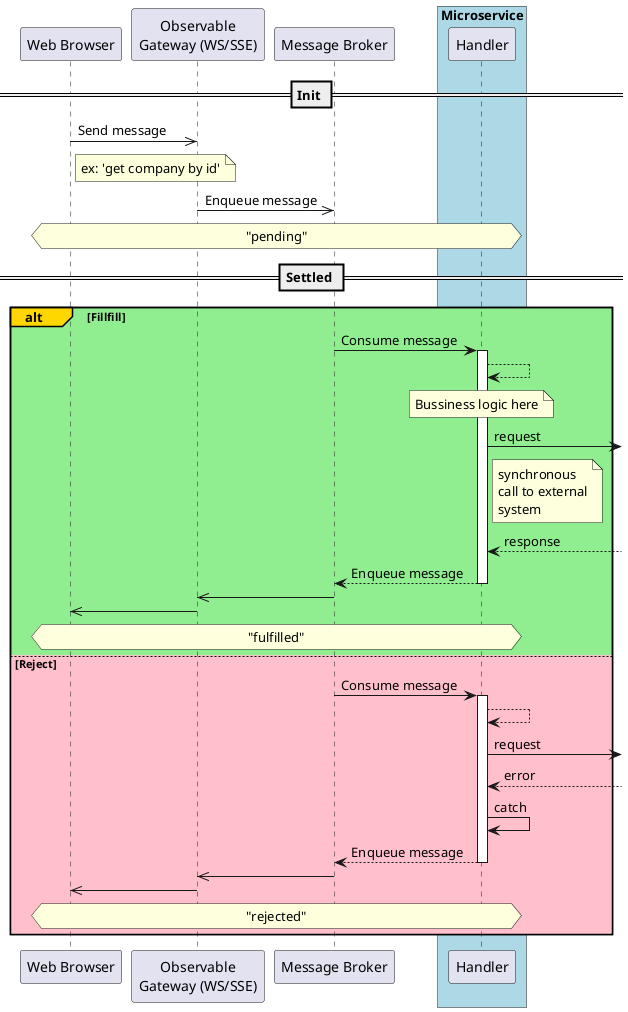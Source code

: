 @startuml
participant "Web Browser" as WebBrowser
participant "Observable\nGateway (WS/SSE)" as Gateway
participant "Message Broker" as MessageBus
box "Microservice" #LightBlue
participant "Handler" as Handler
end box

== Init ==

WebBrowser  ->>  Gateway: Send message
note right WebBrowser: ex: 'get company by id'
Gateway ->> MessageBus: Enqueue message

hnote across: "pending"

== Settled ==

alt#Gold #LightGreen Fillfill

'== Fullfill ==

MessageBus -> Handler: Consume message
activate Handler
Handler --> Handler
note over Handler: Bussiness logic here
Handler ->] : request
note right Handler: synchronous\ncall to external\nsystem 
Handler <--] : response
MessageBus <-- Handler : Enqueue message
deactivate Handler
Gateway <<- MessageBus
WebBrowser <<- Gateway

hnote across: "fulfilled"

else #Pink Reject

'== Reject ==

MessageBus -> Handler: Consume message
activate Handler
Handler --> Handler
Handler ->] : request
Handler <--] : error
Handler -> Handler: catch 
MessageBus <-- Handler : Enqueue message
deactivate Handler
Gateway <<- MessageBus
WebBrowser <<- Gateway

hnote across: "rejected"

end

@enduml